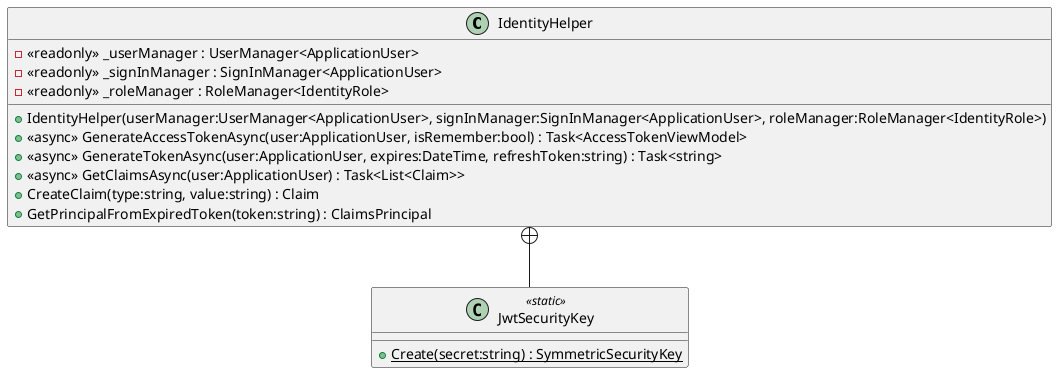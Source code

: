 @startuml
class IdentityHelper {
    - <<readonly>> _userManager : UserManager<ApplicationUser>
    - <<readonly>> _signInManager : SignInManager<ApplicationUser>
    - <<readonly>> _roleManager : RoleManager<IdentityRole>
    + IdentityHelper(userManager:UserManager<ApplicationUser>, signInManager:SignInManager<ApplicationUser>, roleManager:RoleManager<IdentityRole>)
    + <<async>> GenerateAccessTokenAsync(user:ApplicationUser, isRemember:bool) : Task<AccessTokenViewModel>
    + <<async>> GenerateTokenAsync(user:ApplicationUser, expires:DateTime, refreshToken:string) : Task<string>
    + <<async>> GetClaimsAsync(user:ApplicationUser) : Task<List<Claim>>
    + CreateClaim(type:string, value:string) : Claim
    + GetPrincipalFromExpiredToken(token:string) : ClaimsPrincipal
}
class JwtSecurityKey <<static>> {
    + {static} Create(secret:string) : SymmetricSecurityKey
}
IdentityHelper +-- JwtSecurityKey
@enduml
